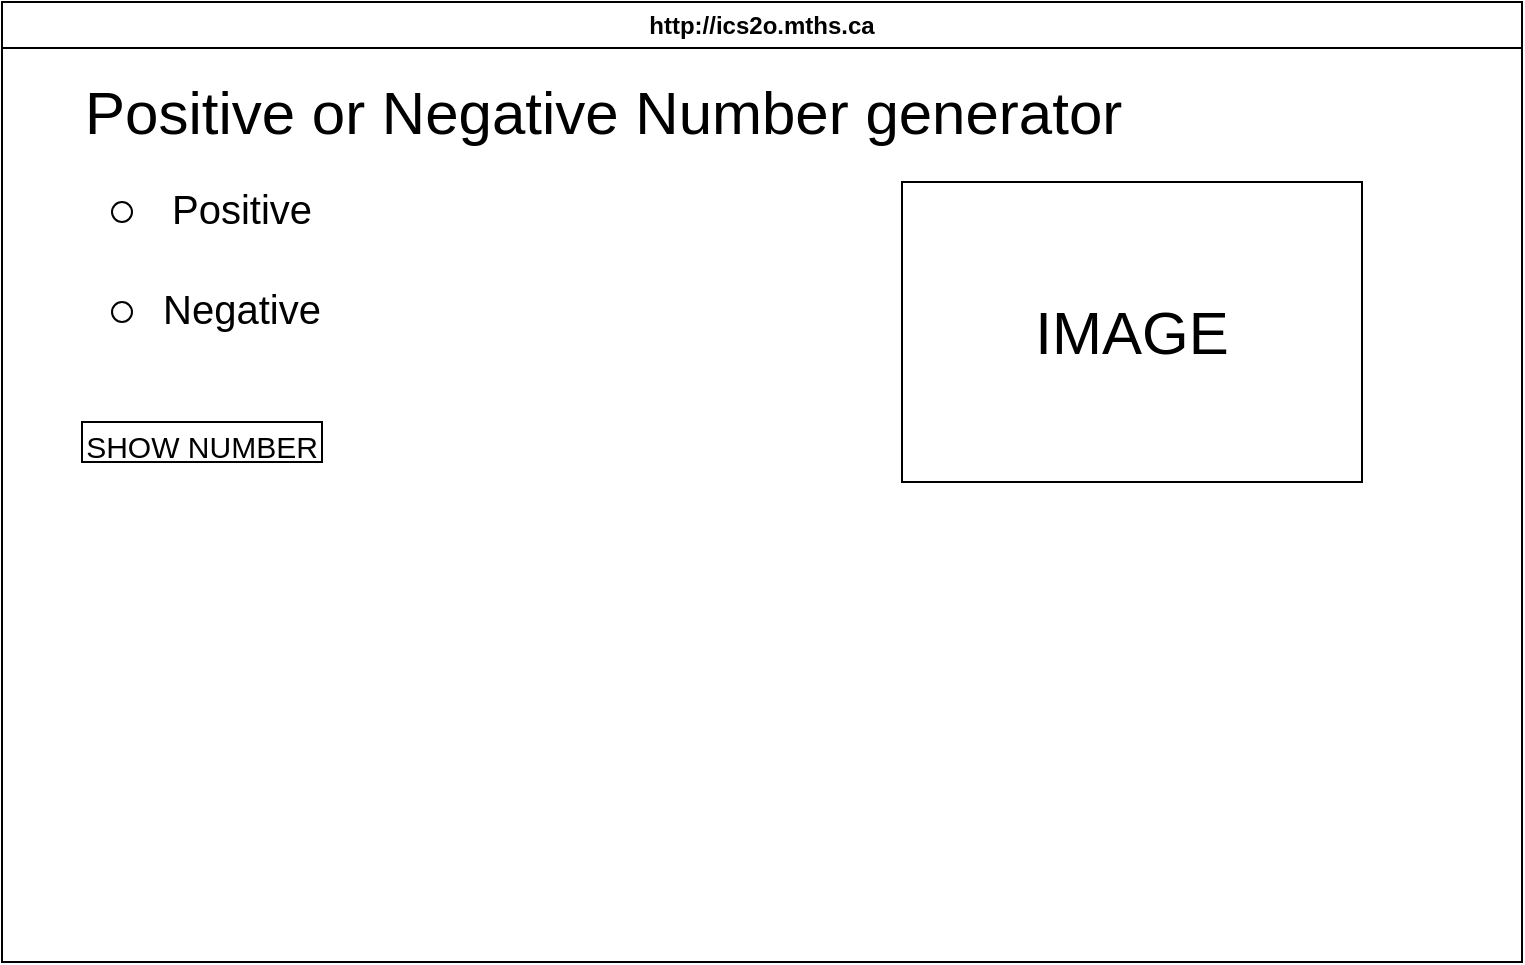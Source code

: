 <mxfile>
    <diagram id="HIP3nbAZw_EuaXWnEj3U" name="Page-1">
        <mxGraphModel dx="767" dy="564" grid="1" gridSize="10" guides="1" tooltips="1" connect="1" arrows="1" fold="1" page="1" pageScale="1" pageWidth="850" pageHeight="1100" math="0" shadow="0">
            <root>
                <mxCell id="0"/>
                <mxCell id="1" parent="0"/>
                <mxCell id="7" value="http://ics2o.mths.ca" style="swimlane;whiteSpace=wrap;html=1;" parent="1" vertex="1">
                    <mxGeometry x="40" y="60" width="760" height="480" as="geometry"/>
                </mxCell>
                <mxCell id="8" value="&lt;font style=&quot;font-size: 30px;&quot;&gt;Positive or Negative Number generator&amp;nbsp;&lt;/font&gt;" style="text;html=1;strokeColor=none;fillColor=none;align=center;verticalAlign=middle;whiteSpace=wrap;rounded=0;" parent="7" vertex="1">
                    <mxGeometry x="20" y="50" width="570" height="10" as="geometry"/>
                </mxCell>
                <mxCell id="11" value="&lt;font style=&quot;font-size: 20px;&quot;&gt;Positive&lt;/font&gt;" style="text;html=1;strokeColor=none;fillColor=none;align=center;verticalAlign=middle;whiteSpace=wrap;rounded=0;fontSize=30;" parent="7" vertex="1">
                    <mxGeometry x="70" y="90" width="100" height="20" as="geometry"/>
                </mxCell>
                <mxCell id="12" value="" style="ellipse;whiteSpace=wrap;html=1;fontSize=20;" parent="7" vertex="1">
                    <mxGeometry x="55" y="100" width="10" height="10" as="geometry"/>
                </mxCell>
                <mxCell id="13" value="&lt;font style=&quot;font-size: 20px;&quot;&gt;Negative&lt;/font&gt;" style="text;html=1;strokeColor=none;fillColor=none;align=center;verticalAlign=middle;whiteSpace=wrap;rounded=0;fontSize=30;" parent="7" vertex="1">
                    <mxGeometry x="70" y="140" width="100" height="20" as="geometry"/>
                </mxCell>
                <mxCell id="14" value="" style="ellipse;whiteSpace=wrap;html=1;fontSize=20;" parent="7" vertex="1">
                    <mxGeometry x="55" y="150" width="10" height="10" as="geometry"/>
                </mxCell>
                <mxCell id="15" value="&lt;font style=&quot;font-size: 15px;&quot;&gt;SHOW NUMBER&lt;/font&gt;" style="rounded=0;whiteSpace=wrap;html=1;fontSize=20;" parent="7" vertex="1">
                    <mxGeometry x="40" y="210" width="120" height="20" as="geometry"/>
                </mxCell>
                <mxCell id="16" value="&lt;font style=&quot;font-size: 30px;&quot;&gt;IMAGE&lt;/font&gt;" style="rounded=0;whiteSpace=wrap;html=1;" vertex="1" parent="7">
                    <mxGeometry x="450" y="90" width="230" height="150" as="geometry"/>
                </mxCell>
            </root>
        </mxGraphModel>
    </diagram>
</mxfile>